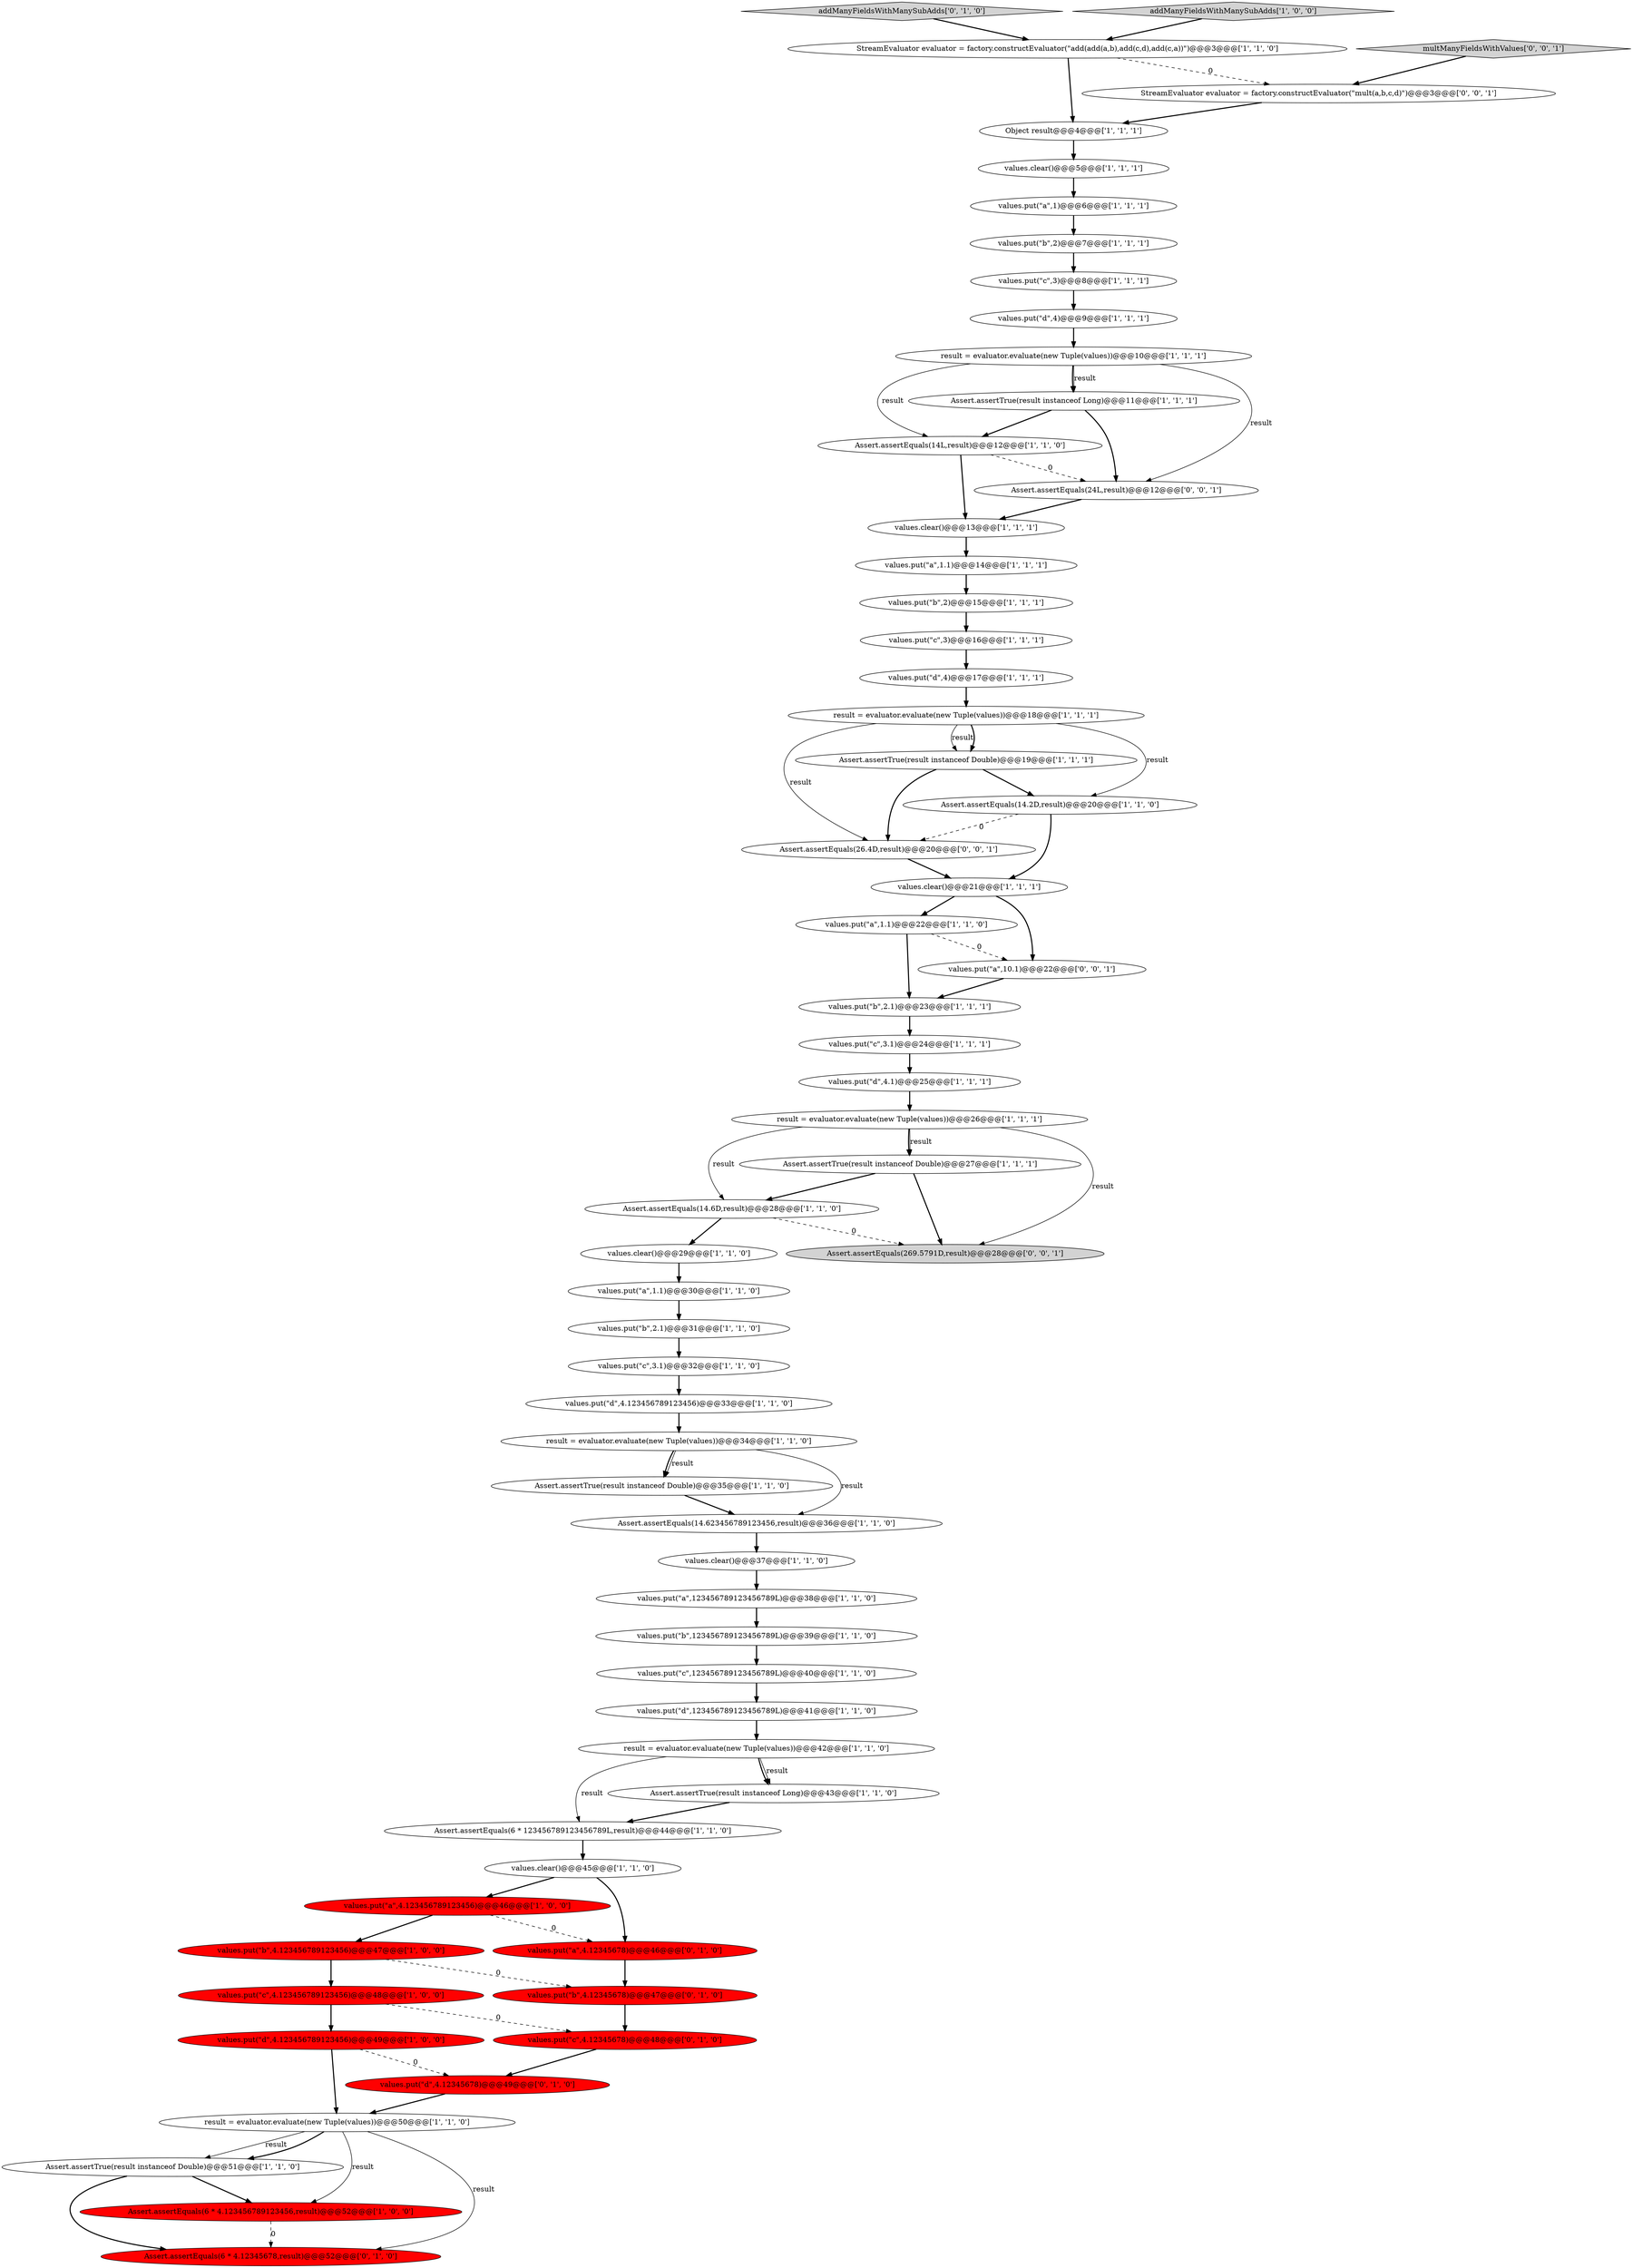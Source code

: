 digraph {
17 [style = filled, label = "values.put(\"a\",123456789123456789L)@@@38@@@['1', '1', '0']", fillcolor = white, shape = ellipse image = "AAA0AAABBB1BBB"];
27 [style = filled, label = "values.put(\"c\",3)@@@16@@@['1', '1', '1']", fillcolor = white, shape = ellipse image = "AAA0AAABBB1BBB"];
33 [style = filled, label = "values.put(\"c\",3.1)@@@32@@@['1', '1', '0']", fillcolor = white, shape = ellipse image = "AAA0AAABBB1BBB"];
24 [style = filled, label = "Assert.assertEquals(14.6D,result)@@@28@@@['1', '1', '0']", fillcolor = white, shape = ellipse image = "AAA0AAABBB1BBB"];
62 [style = filled, label = "StreamEvaluator evaluator = factory.constructEvaluator(\"mult(a,b,c,d)\")@@@3@@@['0', '0', '1']", fillcolor = white, shape = ellipse image = "AAA0AAABBB3BBB"];
6 [style = filled, label = "Assert.assertEquals(14L,result)@@@12@@@['1', '1', '0']", fillcolor = white, shape = ellipse image = "AAA0AAABBB1BBB"];
26 [style = filled, label = "Assert.assertEquals(6 * 4.123456789123456,result)@@@52@@@['1', '0', '0']", fillcolor = red, shape = ellipse image = "AAA1AAABBB1BBB"];
21 [style = filled, label = "values.put(\"d\",4.123456789123456)@@@49@@@['1', '0', '0']", fillcolor = red, shape = ellipse image = "AAA1AAABBB1BBB"];
1 [style = filled, label = "values.clear()@@@37@@@['1', '1', '0']", fillcolor = white, shape = ellipse image = "AAA0AAABBB1BBB"];
57 [style = filled, label = "Assert.assertEquals(26.4D,result)@@@20@@@['0', '0', '1']", fillcolor = white, shape = ellipse image = "AAA0AAABBB3BBB"];
13 [style = filled, label = "values.put(\"c\",3.1)@@@24@@@['1', '1', '1']", fillcolor = white, shape = ellipse image = "AAA0AAABBB1BBB"];
12 [style = filled, label = "values.put(\"d\",123456789123456789L)@@@41@@@['1', '1', '0']", fillcolor = white, shape = ellipse image = "AAA0AAABBB1BBB"];
23 [style = filled, label = "values.put(\"d\",4)@@@17@@@['1', '1', '1']", fillcolor = white, shape = ellipse image = "AAA0AAABBB1BBB"];
39 [style = filled, label = "values.put(\"a\",1)@@@6@@@['1', '1', '1']", fillcolor = white, shape = ellipse image = "AAA0AAABBB1BBB"];
8 [style = filled, label = "Assert.assertEquals(14.623456789123456,result)@@@36@@@['1', '1', '0']", fillcolor = white, shape = ellipse image = "AAA0AAABBB1BBB"];
20 [style = filled, label = "values.clear()@@@5@@@['1', '1', '1']", fillcolor = white, shape = ellipse image = "AAA0AAABBB1BBB"];
14 [style = filled, label = "values.put(\"a\",1.1)@@@22@@@['1', '1', '0']", fillcolor = white, shape = ellipse image = "AAA0AAABBB1BBB"];
32 [style = filled, label = "result = evaluator.evaluate(new Tuple(values))@@@18@@@['1', '1', '1']", fillcolor = white, shape = ellipse image = "AAA0AAABBB1BBB"];
58 [style = filled, label = "values.put(\"a\",10.1)@@@22@@@['0', '0', '1']", fillcolor = white, shape = ellipse image = "AAA0AAABBB3BBB"];
60 [style = filled, label = "Assert.assertEquals(24L,result)@@@12@@@['0', '0', '1']", fillcolor = white, shape = ellipse image = "AAA0AAABBB3BBB"];
51 [style = filled, label = "values.put(\"a\",4.12345678)@@@46@@@['0', '1', '0']", fillcolor = red, shape = ellipse image = "AAA1AAABBB2BBB"];
36 [style = filled, label = "values.clear()@@@29@@@['1', '1', '0']", fillcolor = white, shape = ellipse image = "AAA0AAABBB1BBB"];
40 [style = filled, label = "Assert.assertTrue(result instanceof Double)@@@19@@@['1', '1', '1']", fillcolor = white, shape = ellipse image = "AAA0AAABBB1BBB"];
54 [style = filled, label = "addManyFieldsWithManySubAdds['0', '1', '0']", fillcolor = lightgray, shape = diamond image = "AAA0AAABBB2BBB"];
19 [style = filled, label = "result = evaluator.evaluate(new Tuple(values))@@@10@@@['1', '1', '1']", fillcolor = white, shape = ellipse image = "AAA0AAABBB1BBB"];
43 [style = filled, label = "Assert.assertTrue(result instanceof Double)@@@35@@@['1', '1', '0']", fillcolor = white, shape = ellipse image = "AAA0AAABBB1BBB"];
47 [style = filled, label = "values.put(\"b\",2.1)@@@23@@@['1', '1', '1']", fillcolor = white, shape = ellipse image = "AAA0AAABBB1BBB"];
5 [style = filled, label = "values.put(\"b\",2.1)@@@31@@@['1', '1', '0']", fillcolor = white, shape = ellipse image = "AAA0AAABBB1BBB"];
2 [style = filled, label = "values.put(\"d\",4.1)@@@25@@@['1', '1', '1']", fillcolor = white, shape = ellipse image = "AAA0AAABBB1BBB"];
4 [style = filled, label = "values.put(\"b\",2)@@@7@@@['1', '1', '1']", fillcolor = white, shape = ellipse image = "AAA0AAABBB1BBB"];
7 [style = filled, label = "Assert.assertEquals(6 * 123456789123456789L,result)@@@44@@@['1', '1', '0']", fillcolor = white, shape = ellipse image = "AAA0AAABBB1BBB"];
34 [style = filled, label = "Assert.assertTrue(result instanceof Double)@@@51@@@['1', '1', '0']", fillcolor = white, shape = ellipse image = "AAA0AAABBB1BBB"];
56 [style = filled, label = "values.put(\"d\",4.12345678)@@@49@@@['0', '1', '0']", fillcolor = red, shape = ellipse image = "AAA1AAABBB2BBB"];
18 [style = filled, label = "Assert.assertEquals(14.2D,result)@@@20@@@['1', '1', '0']", fillcolor = white, shape = ellipse image = "AAA0AAABBB1BBB"];
29 [style = filled, label = "values.put(\"b\",123456789123456789L)@@@39@@@['1', '1', '0']", fillcolor = white, shape = ellipse image = "AAA0AAABBB1BBB"];
49 [style = filled, label = "values.put(\"d\",4)@@@9@@@['1', '1', '1']", fillcolor = white, shape = ellipse image = "AAA0AAABBB1BBB"];
9 [style = filled, label = "values.put(\"b\",2)@@@15@@@['1', '1', '1']", fillcolor = white, shape = ellipse image = "AAA0AAABBB1BBB"];
16 [style = filled, label = "values.put(\"d\",4.123456789123456)@@@33@@@['1', '1', '0']", fillcolor = white, shape = ellipse image = "AAA0AAABBB1BBB"];
15 [style = filled, label = "result = evaluator.evaluate(new Tuple(values))@@@26@@@['1', '1', '1']", fillcolor = white, shape = ellipse image = "AAA0AAABBB1BBB"];
41 [style = filled, label = "values.clear()@@@21@@@['1', '1', '1']", fillcolor = white, shape = ellipse image = "AAA0AAABBB1BBB"];
52 [style = filled, label = "values.put(\"b\",4.12345678)@@@47@@@['0', '1', '0']", fillcolor = red, shape = ellipse image = "AAA1AAABBB2BBB"];
50 [style = filled, label = "result = evaluator.evaluate(new Tuple(values))@@@50@@@['1', '1', '0']", fillcolor = white, shape = ellipse image = "AAA0AAABBB1BBB"];
38 [style = filled, label = "values.clear()@@@45@@@['1', '1', '0']", fillcolor = white, shape = ellipse image = "AAA0AAABBB1BBB"];
37 [style = filled, label = "Assert.assertTrue(result instanceof Long)@@@11@@@['1', '1', '1']", fillcolor = white, shape = ellipse image = "AAA0AAABBB1BBB"];
30 [style = filled, label = "result = evaluator.evaluate(new Tuple(values))@@@42@@@['1', '1', '0']", fillcolor = white, shape = ellipse image = "AAA0AAABBB1BBB"];
31 [style = filled, label = "values.put(\"b\",4.123456789123456)@@@47@@@['1', '0', '0']", fillcolor = red, shape = ellipse image = "AAA1AAABBB1BBB"];
35 [style = filled, label = "values.put(\"a\",1.1)@@@14@@@['1', '1', '1']", fillcolor = white, shape = ellipse image = "AAA0AAABBB1BBB"];
25 [style = filled, label = "values.put(\"c\",4.123456789123456)@@@48@@@['1', '0', '0']", fillcolor = red, shape = ellipse image = "AAA1AAABBB1BBB"];
22 [style = filled, label = "Assert.assertTrue(result instanceof Double)@@@27@@@['1', '1', '1']", fillcolor = white, shape = ellipse image = "AAA0AAABBB1BBB"];
28 [style = filled, label = "values.put(\"c\",123456789123456789L)@@@40@@@['1', '1', '0']", fillcolor = white, shape = ellipse image = "AAA0AAABBB1BBB"];
53 [style = filled, label = "Assert.assertEquals(6 * 4.12345678,result)@@@52@@@['0', '1', '0']", fillcolor = red, shape = ellipse image = "AAA1AAABBB2BBB"];
10 [style = filled, label = "Assert.assertTrue(result instanceof Long)@@@43@@@['1', '1', '0']", fillcolor = white, shape = ellipse image = "AAA0AAABBB1BBB"];
44 [style = filled, label = "StreamEvaluator evaluator = factory.constructEvaluator(\"add(add(a,b),add(c,d),add(c,a))\")@@@3@@@['1', '1', '0']", fillcolor = white, shape = ellipse image = "AAA0AAABBB1BBB"];
48 [style = filled, label = "addManyFieldsWithManySubAdds['1', '0', '0']", fillcolor = lightgray, shape = diamond image = "AAA0AAABBB1BBB"];
55 [style = filled, label = "values.put(\"c\",4.12345678)@@@48@@@['0', '1', '0']", fillcolor = red, shape = ellipse image = "AAA1AAABBB2BBB"];
42 [style = filled, label = "result = evaluator.evaluate(new Tuple(values))@@@34@@@['1', '1', '0']", fillcolor = white, shape = ellipse image = "AAA0AAABBB1BBB"];
45 [style = filled, label = "values.put(\"a\",4.123456789123456)@@@46@@@['1', '0', '0']", fillcolor = red, shape = ellipse image = "AAA1AAABBB1BBB"];
46 [style = filled, label = "values.clear()@@@13@@@['1', '1', '1']", fillcolor = white, shape = ellipse image = "AAA0AAABBB1BBB"];
61 [style = filled, label = "multManyFieldsWithValues['0', '0', '1']", fillcolor = lightgray, shape = diamond image = "AAA0AAABBB3BBB"];
3 [style = filled, label = "Object result@@@4@@@['1', '1', '1']", fillcolor = white, shape = ellipse image = "AAA0AAABBB1BBB"];
11 [style = filled, label = "values.put(\"c\",3)@@@8@@@['1', '1', '1']", fillcolor = white, shape = ellipse image = "AAA0AAABBB1BBB"];
0 [style = filled, label = "values.put(\"a\",1.1)@@@30@@@['1', '1', '0']", fillcolor = white, shape = ellipse image = "AAA0AAABBB1BBB"];
59 [style = filled, label = "Assert.assertEquals(269.5791D,result)@@@28@@@['0', '0', '1']", fillcolor = lightgray, shape = ellipse image = "AAA0AAABBB3BBB"];
62->3 [style = bold, label=""];
38->51 [style = bold, label=""];
18->57 [style = dashed, label="0"];
52->55 [style = bold, label=""];
45->31 [style = bold, label=""];
57->41 [style = bold, label=""];
31->52 [style = dashed, label="0"];
8->1 [style = bold, label=""];
22->59 [style = bold, label=""];
36->0 [style = bold, label=""];
37->60 [style = bold, label=""];
34->26 [style = bold, label=""];
14->58 [style = dashed, label="0"];
2->15 [style = bold, label=""];
43->8 [style = bold, label=""];
16->42 [style = bold, label=""];
25->55 [style = dashed, label="0"];
6->46 [style = bold, label=""];
32->40 [style = solid, label="result"];
41->58 [style = bold, label=""];
21->50 [style = bold, label=""];
25->21 [style = bold, label=""];
34->53 [style = bold, label=""];
33->16 [style = bold, label=""];
5->33 [style = bold, label=""];
6->60 [style = dashed, label="0"];
24->59 [style = dashed, label="0"];
44->3 [style = bold, label=""];
38->45 [style = bold, label=""];
48->44 [style = bold, label=""];
50->26 [style = solid, label="result"];
42->8 [style = solid, label="result"];
10->7 [style = bold, label=""];
39->4 [style = bold, label=""];
19->37 [style = bold, label=""];
1->17 [style = bold, label=""];
30->7 [style = solid, label="result"];
50->53 [style = solid, label="result"];
54->44 [style = bold, label=""];
56->50 [style = bold, label=""];
15->59 [style = solid, label="result"];
15->24 [style = solid, label="result"];
30->10 [style = bold, label=""];
20->39 [style = bold, label=""];
50->34 [style = solid, label="result"];
18->41 [style = bold, label=""];
21->56 [style = dashed, label="0"];
50->34 [style = bold, label=""];
31->25 [style = bold, label=""];
32->18 [style = solid, label="result"];
35->9 [style = bold, label=""];
19->6 [style = solid, label="result"];
23->32 [style = bold, label=""];
28->12 [style = bold, label=""];
51->52 [style = bold, label=""];
47->13 [style = bold, label=""];
26->53 [style = dashed, label="0"];
15->22 [style = bold, label=""];
9->27 [style = bold, label=""];
45->51 [style = dashed, label="0"];
32->40 [style = bold, label=""];
49->19 [style = bold, label=""];
46->35 [style = bold, label=""];
14->47 [style = bold, label=""];
11->49 [style = bold, label=""];
61->62 [style = bold, label=""];
41->14 [style = bold, label=""];
0->5 [style = bold, label=""];
13->2 [style = bold, label=""];
42->43 [style = bold, label=""];
19->60 [style = solid, label="result"];
40->18 [style = bold, label=""];
12->30 [style = bold, label=""];
15->22 [style = solid, label="result"];
42->43 [style = solid, label="result"];
30->10 [style = solid, label="result"];
37->6 [style = bold, label=""];
60->46 [style = bold, label=""];
40->57 [style = bold, label=""];
55->56 [style = bold, label=""];
32->57 [style = solid, label="result"];
29->28 [style = bold, label=""];
24->36 [style = bold, label=""];
7->38 [style = bold, label=""];
3->20 [style = bold, label=""];
58->47 [style = bold, label=""];
19->37 [style = solid, label="result"];
44->62 [style = dashed, label="0"];
27->23 [style = bold, label=""];
22->24 [style = bold, label=""];
4->11 [style = bold, label=""];
17->29 [style = bold, label=""];
}
